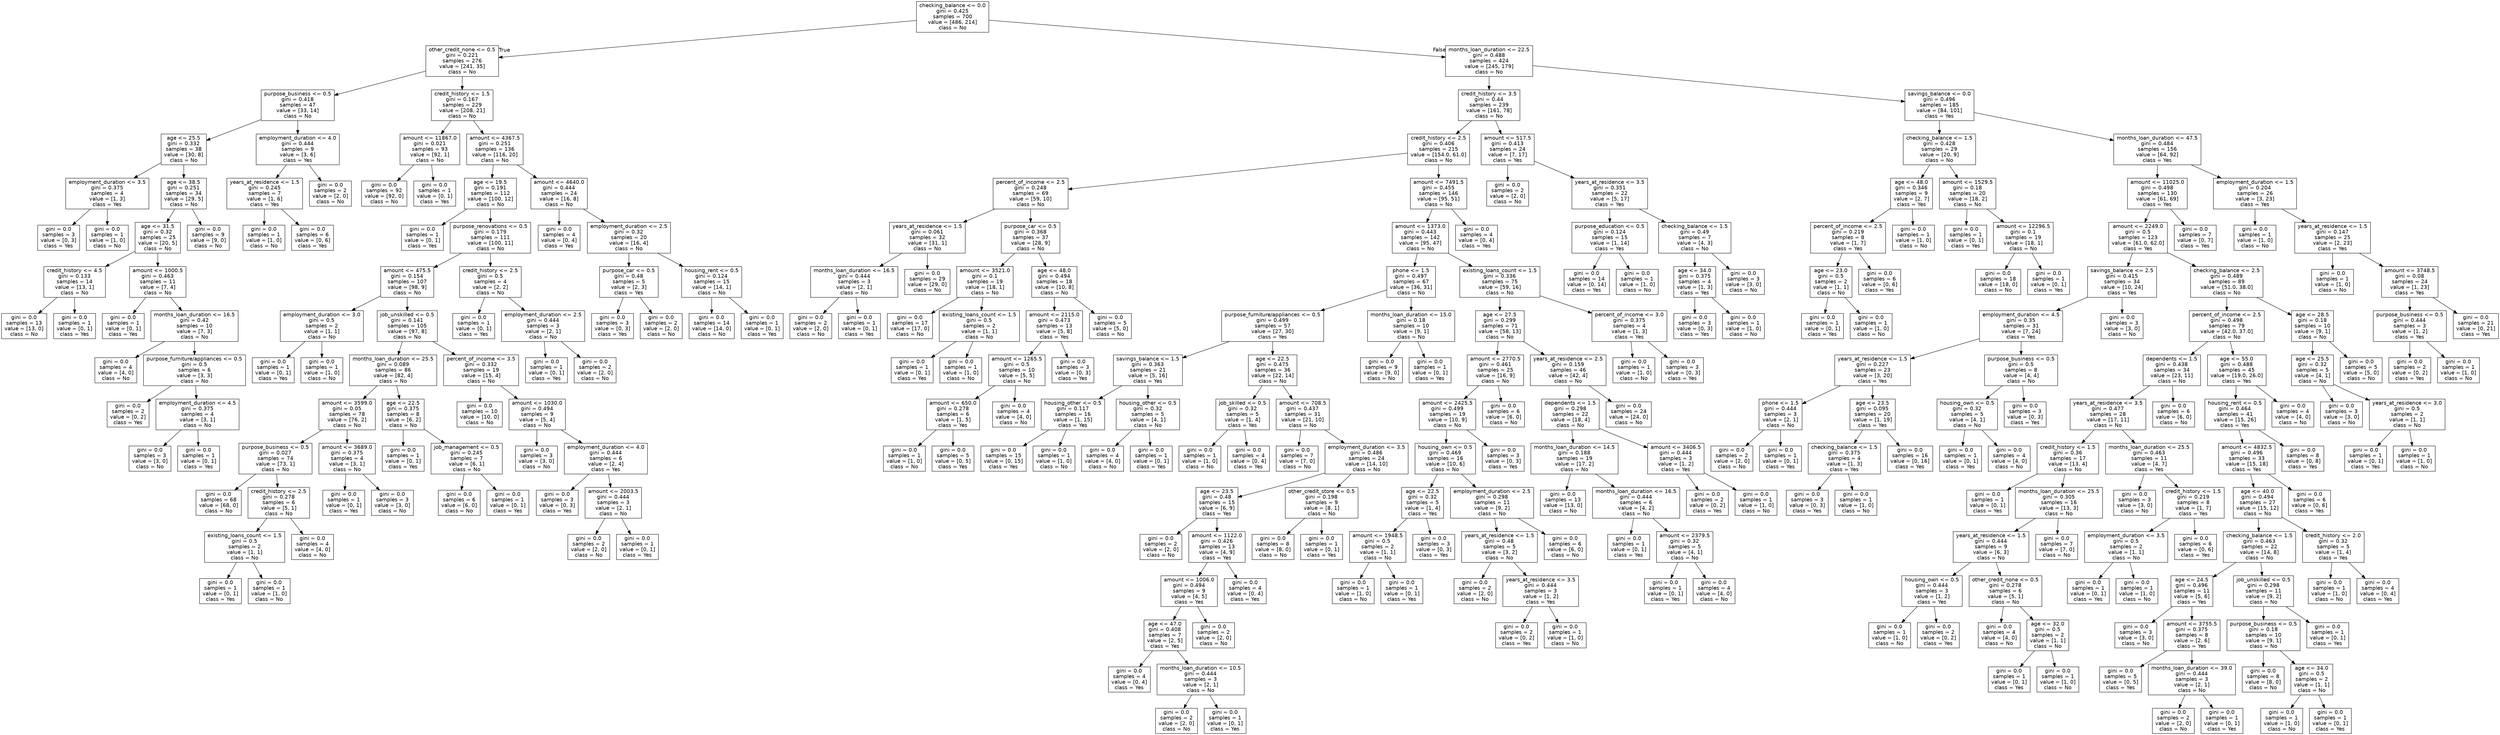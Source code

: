 digraph Tree {
node [shape=box, fontname="helvetica"] ;
edge [fontname="helvetica"] ;
0 [label="checking_balance <= 0.0\ngini = 0.425\nsamples = 700\nvalue = [486, 214]\nclass = No"] ;
1 [label="other_credit_none <= 0.5\ngini = 0.221\nsamples = 276\nvalue = [241, 35]\nclass = No"] ;
0 -> 1 [labeldistance=2.5, labelangle=45, headlabel="True"] ;
2 [label="purpose_business <= 0.5\ngini = 0.418\nsamples = 47\nvalue = [33, 14]\nclass = No"] ;
1 -> 2 ;
3 [label="age <= 25.5\ngini = 0.332\nsamples = 38\nvalue = [30, 8]\nclass = No"] ;
2 -> 3 ;
4 [label="employment_duration <= 3.5\ngini = 0.375\nsamples = 4\nvalue = [1, 3]\nclass = Yes"] ;
3 -> 4 ;
5 [label="gini = 0.0\nsamples = 3\nvalue = [0, 3]\nclass = Yes"] ;
4 -> 5 ;
6 [label="gini = 0.0\nsamples = 1\nvalue = [1, 0]\nclass = No"] ;
4 -> 6 ;
7 [label="age <= 38.5\ngini = 0.251\nsamples = 34\nvalue = [29, 5]\nclass = No"] ;
3 -> 7 ;
8 [label="age <= 31.5\ngini = 0.32\nsamples = 25\nvalue = [20, 5]\nclass = No"] ;
7 -> 8 ;
9 [label="credit_history <= 4.5\ngini = 0.133\nsamples = 14\nvalue = [13, 1]\nclass = No"] ;
8 -> 9 ;
10 [label="gini = 0.0\nsamples = 13\nvalue = [13, 0]\nclass = No"] ;
9 -> 10 ;
11 [label="gini = 0.0\nsamples = 1\nvalue = [0, 1]\nclass = Yes"] ;
9 -> 11 ;
12 [label="amount <= 1000.5\ngini = 0.463\nsamples = 11\nvalue = [7, 4]\nclass = No"] ;
8 -> 12 ;
13 [label="gini = 0.0\nsamples = 1\nvalue = [0, 1]\nclass = Yes"] ;
12 -> 13 ;
14 [label="months_loan_duration <= 16.5\ngini = 0.42\nsamples = 10\nvalue = [7, 3]\nclass = No"] ;
12 -> 14 ;
15 [label="gini = 0.0\nsamples = 4\nvalue = [4, 0]\nclass = No"] ;
14 -> 15 ;
16 [label="purpose_furniture/appliances <= 0.5\ngini = 0.5\nsamples = 6\nvalue = [3, 3]\nclass = No"] ;
14 -> 16 ;
17 [label="gini = 0.0\nsamples = 2\nvalue = [0, 2]\nclass = Yes"] ;
16 -> 17 ;
18 [label="employment_duration <= 4.5\ngini = 0.375\nsamples = 4\nvalue = [3, 1]\nclass = No"] ;
16 -> 18 ;
19 [label="gini = 0.0\nsamples = 3\nvalue = [3, 0]\nclass = No"] ;
18 -> 19 ;
20 [label="gini = 0.0\nsamples = 1\nvalue = [0, 1]\nclass = Yes"] ;
18 -> 20 ;
21 [label="gini = 0.0\nsamples = 9\nvalue = [9, 0]\nclass = No"] ;
7 -> 21 ;
22 [label="employment_duration <= 4.0\ngini = 0.444\nsamples = 9\nvalue = [3, 6]\nclass = Yes"] ;
2 -> 22 ;
23 [label="years_at_residence <= 1.5\ngini = 0.245\nsamples = 7\nvalue = [1, 6]\nclass = Yes"] ;
22 -> 23 ;
24 [label="gini = 0.0\nsamples = 1\nvalue = [1, 0]\nclass = No"] ;
23 -> 24 ;
25 [label="gini = 0.0\nsamples = 6\nvalue = [0, 6]\nclass = Yes"] ;
23 -> 25 ;
26 [label="gini = 0.0\nsamples = 2\nvalue = [2, 0]\nclass = No"] ;
22 -> 26 ;
27 [label="credit_history <= 1.5\ngini = 0.167\nsamples = 229\nvalue = [208, 21]\nclass = No"] ;
1 -> 27 ;
28 [label="amount <= 11867.0\ngini = 0.021\nsamples = 93\nvalue = [92, 1]\nclass = No"] ;
27 -> 28 ;
29 [label="gini = 0.0\nsamples = 92\nvalue = [92, 0]\nclass = No"] ;
28 -> 29 ;
30 [label="gini = 0.0\nsamples = 1\nvalue = [0, 1]\nclass = Yes"] ;
28 -> 30 ;
31 [label="amount <= 4367.5\ngini = 0.251\nsamples = 136\nvalue = [116, 20]\nclass = No"] ;
27 -> 31 ;
32 [label="age <= 19.5\ngini = 0.191\nsamples = 112\nvalue = [100, 12]\nclass = No"] ;
31 -> 32 ;
33 [label="gini = 0.0\nsamples = 1\nvalue = [0, 1]\nclass = Yes"] ;
32 -> 33 ;
34 [label="purpose_renovations <= 0.5\ngini = 0.179\nsamples = 111\nvalue = [100, 11]\nclass = No"] ;
32 -> 34 ;
35 [label="amount <= 475.5\ngini = 0.154\nsamples = 107\nvalue = [98, 9]\nclass = No"] ;
34 -> 35 ;
36 [label="employment_duration <= 3.0\ngini = 0.5\nsamples = 2\nvalue = [1, 1]\nclass = No"] ;
35 -> 36 ;
37 [label="gini = 0.0\nsamples = 1\nvalue = [0, 1]\nclass = Yes"] ;
36 -> 37 ;
38 [label="gini = 0.0\nsamples = 1\nvalue = [1, 0]\nclass = No"] ;
36 -> 38 ;
39 [label="job_unskilled <= 0.5\ngini = 0.141\nsamples = 105\nvalue = [97, 8]\nclass = No"] ;
35 -> 39 ;
40 [label="months_loan_duration <= 25.5\ngini = 0.089\nsamples = 86\nvalue = [82, 4]\nclass = No"] ;
39 -> 40 ;
41 [label="amount <= 3599.0\ngini = 0.05\nsamples = 78\nvalue = [76, 2]\nclass = No"] ;
40 -> 41 ;
42 [label="purpose_business <= 0.5\ngini = 0.027\nsamples = 74\nvalue = [73, 1]\nclass = No"] ;
41 -> 42 ;
43 [label="gini = 0.0\nsamples = 68\nvalue = [68, 0]\nclass = No"] ;
42 -> 43 ;
44 [label="credit_history <= 2.5\ngini = 0.278\nsamples = 6\nvalue = [5, 1]\nclass = No"] ;
42 -> 44 ;
45 [label="existing_loans_count <= 1.5\ngini = 0.5\nsamples = 2\nvalue = [1, 1]\nclass = No"] ;
44 -> 45 ;
46 [label="gini = 0.0\nsamples = 1\nvalue = [0, 1]\nclass = Yes"] ;
45 -> 46 ;
47 [label="gini = 0.0\nsamples = 1\nvalue = [1, 0]\nclass = No"] ;
45 -> 47 ;
48 [label="gini = 0.0\nsamples = 4\nvalue = [4, 0]\nclass = No"] ;
44 -> 48 ;
49 [label="amount <= 3689.0\ngini = 0.375\nsamples = 4\nvalue = [3, 1]\nclass = No"] ;
41 -> 49 ;
50 [label="gini = 0.0\nsamples = 1\nvalue = [0, 1]\nclass = Yes"] ;
49 -> 50 ;
51 [label="gini = 0.0\nsamples = 3\nvalue = [3, 0]\nclass = No"] ;
49 -> 51 ;
52 [label="age <= 22.5\ngini = 0.375\nsamples = 8\nvalue = [6, 2]\nclass = No"] ;
40 -> 52 ;
53 [label="gini = 0.0\nsamples = 1\nvalue = [0, 1]\nclass = Yes"] ;
52 -> 53 ;
54 [label="job_management <= 0.5\ngini = 0.245\nsamples = 7\nvalue = [6, 1]\nclass = No"] ;
52 -> 54 ;
55 [label="gini = 0.0\nsamples = 6\nvalue = [6, 0]\nclass = No"] ;
54 -> 55 ;
56 [label="gini = 0.0\nsamples = 1\nvalue = [0, 1]\nclass = Yes"] ;
54 -> 56 ;
57 [label="percent_of_income <= 3.5\ngini = 0.332\nsamples = 19\nvalue = [15, 4]\nclass = No"] ;
39 -> 57 ;
58 [label="gini = 0.0\nsamples = 10\nvalue = [10, 0]\nclass = No"] ;
57 -> 58 ;
59 [label="amount <= 1030.0\ngini = 0.494\nsamples = 9\nvalue = [5, 4]\nclass = No"] ;
57 -> 59 ;
60 [label="gini = 0.0\nsamples = 3\nvalue = [3, 0]\nclass = No"] ;
59 -> 60 ;
61 [label="employment_duration <= 4.0\ngini = 0.444\nsamples = 6\nvalue = [2, 4]\nclass = Yes"] ;
59 -> 61 ;
62 [label="gini = 0.0\nsamples = 3\nvalue = [0, 3]\nclass = Yes"] ;
61 -> 62 ;
63 [label="amount <= 2003.5\ngini = 0.444\nsamples = 3\nvalue = [2, 1]\nclass = No"] ;
61 -> 63 ;
64 [label="gini = 0.0\nsamples = 2\nvalue = [2, 0]\nclass = No"] ;
63 -> 64 ;
65 [label="gini = 0.0\nsamples = 1\nvalue = [0, 1]\nclass = Yes"] ;
63 -> 65 ;
66 [label="credit_history <= 2.5\ngini = 0.5\nsamples = 4\nvalue = [2, 2]\nclass = No"] ;
34 -> 66 ;
67 [label="gini = 0.0\nsamples = 1\nvalue = [0, 1]\nclass = Yes"] ;
66 -> 67 ;
68 [label="employment_duration <= 2.5\ngini = 0.444\nsamples = 3\nvalue = [2, 1]\nclass = No"] ;
66 -> 68 ;
69 [label="gini = 0.0\nsamples = 1\nvalue = [0, 1]\nclass = Yes"] ;
68 -> 69 ;
70 [label="gini = 0.0\nsamples = 2\nvalue = [2, 0]\nclass = No"] ;
68 -> 70 ;
71 [label="amount <= 4640.0\ngini = 0.444\nsamples = 24\nvalue = [16, 8]\nclass = No"] ;
31 -> 71 ;
72 [label="gini = 0.0\nsamples = 4\nvalue = [0, 4]\nclass = Yes"] ;
71 -> 72 ;
73 [label="employment_duration <= 2.5\ngini = 0.32\nsamples = 20\nvalue = [16, 4]\nclass = No"] ;
71 -> 73 ;
74 [label="purpose_car <= 0.5\ngini = 0.48\nsamples = 5\nvalue = [2, 3]\nclass = Yes"] ;
73 -> 74 ;
75 [label="gini = 0.0\nsamples = 3\nvalue = [0, 3]\nclass = Yes"] ;
74 -> 75 ;
76 [label="gini = 0.0\nsamples = 2\nvalue = [2, 0]\nclass = No"] ;
74 -> 76 ;
77 [label="housing_rent <= 0.5\ngini = 0.124\nsamples = 15\nvalue = [14, 1]\nclass = No"] ;
73 -> 77 ;
78 [label="gini = 0.0\nsamples = 14\nvalue = [14, 0]\nclass = No"] ;
77 -> 78 ;
79 [label="gini = 0.0\nsamples = 1\nvalue = [0, 1]\nclass = Yes"] ;
77 -> 79 ;
80 [label="months_loan_duration <= 22.5\ngini = 0.488\nsamples = 424\nvalue = [245, 179]\nclass = No"] ;
0 -> 80 [labeldistance=2.5, labelangle=-45, headlabel="False"] ;
81 [label="credit_history <= 3.5\ngini = 0.44\nsamples = 239\nvalue = [161, 78]\nclass = No"] ;
80 -> 81 ;
82 [label="credit_history <= 2.5\ngini = 0.406\nsamples = 215\nvalue = [154.0, 61.0]\nclass = No"] ;
81 -> 82 ;
83 [label="percent_of_income <= 2.5\ngini = 0.248\nsamples = 69\nvalue = [59, 10]\nclass = No"] ;
82 -> 83 ;
84 [label="years_at_residence <= 1.5\ngini = 0.061\nsamples = 32\nvalue = [31, 1]\nclass = No"] ;
83 -> 84 ;
85 [label="months_loan_duration <= 16.5\ngini = 0.444\nsamples = 3\nvalue = [2, 1]\nclass = No"] ;
84 -> 85 ;
86 [label="gini = 0.0\nsamples = 2\nvalue = [2, 0]\nclass = No"] ;
85 -> 86 ;
87 [label="gini = 0.0\nsamples = 1\nvalue = [0, 1]\nclass = Yes"] ;
85 -> 87 ;
88 [label="gini = 0.0\nsamples = 29\nvalue = [29, 0]\nclass = No"] ;
84 -> 88 ;
89 [label="purpose_car <= 0.5\ngini = 0.368\nsamples = 37\nvalue = [28, 9]\nclass = No"] ;
83 -> 89 ;
90 [label="amount <= 3521.0\ngini = 0.1\nsamples = 19\nvalue = [18, 1]\nclass = No"] ;
89 -> 90 ;
91 [label="gini = 0.0\nsamples = 17\nvalue = [17, 0]\nclass = No"] ;
90 -> 91 ;
92 [label="existing_loans_count <= 1.5\ngini = 0.5\nsamples = 2\nvalue = [1, 1]\nclass = No"] ;
90 -> 92 ;
93 [label="gini = 0.0\nsamples = 1\nvalue = [0, 1]\nclass = Yes"] ;
92 -> 93 ;
94 [label="gini = 0.0\nsamples = 1\nvalue = [1, 0]\nclass = No"] ;
92 -> 94 ;
95 [label="age <= 48.0\ngini = 0.494\nsamples = 18\nvalue = [10, 8]\nclass = No"] ;
89 -> 95 ;
96 [label="amount <= 2115.0\ngini = 0.473\nsamples = 13\nvalue = [5, 8]\nclass = Yes"] ;
95 -> 96 ;
97 [label="amount <= 1265.5\ngini = 0.5\nsamples = 10\nvalue = [5, 5]\nclass = No"] ;
96 -> 97 ;
98 [label="amount <= 650.0\ngini = 0.278\nsamples = 6\nvalue = [1, 5]\nclass = Yes"] ;
97 -> 98 ;
99 [label="gini = 0.0\nsamples = 1\nvalue = [1, 0]\nclass = No"] ;
98 -> 99 ;
100 [label="gini = 0.0\nsamples = 5\nvalue = [0, 5]\nclass = Yes"] ;
98 -> 100 ;
101 [label="gini = 0.0\nsamples = 4\nvalue = [4, 0]\nclass = No"] ;
97 -> 101 ;
102 [label="gini = 0.0\nsamples = 3\nvalue = [0, 3]\nclass = Yes"] ;
96 -> 102 ;
103 [label="gini = 0.0\nsamples = 5\nvalue = [5, 0]\nclass = No"] ;
95 -> 103 ;
104 [label="amount <= 7491.5\ngini = 0.455\nsamples = 146\nvalue = [95, 51]\nclass = No"] ;
82 -> 104 ;
105 [label="amount <= 1373.0\ngini = 0.443\nsamples = 142\nvalue = [95, 47]\nclass = No"] ;
104 -> 105 ;
106 [label="phone <= 1.5\ngini = 0.497\nsamples = 67\nvalue = [36, 31]\nclass = No"] ;
105 -> 106 ;
107 [label="purpose_furniture/appliances <= 0.5\ngini = 0.499\nsamples = 57\nvalue = [27, 30]\nclass = Yes"] ;
106 -> 107 ;
108 [label="savings_balance <= 1.5\ngini = 0.363\nsamples = 21\nvalue = [5, 16]\nclass = Yes"] ;
107 -> 108 ;
109 [label="housing_other <= 0.5\ngini = 0.117\nsamples = 16\nvalue = [1, 15]\nclass = Yes"] ;
108 -> 109 ;
110 [label="gini = 0.0\nsamples = 15\nvalue = [0, 15]\nclass = Yes"] ;
109 -> 110 ;
111 [label="gini = 0.0\nsamples = 1\nvalue = [1, 0]\nclass = No"] ;
109 -> 111 ;
112 [label="housing_other <= 0.5\ngini = 0.32\nsamples = 5\nvalue = [4, 1]\nclass = No"] ;
108 -> 112 ;
113 [label="gini = 0.0\nsamples = 4\nvalue = [4, 0]\nclass = No"] ;
112 -> 113 ;
114 [label="gini = 0.0\nsamples = 1\nvalue = [0, 1]\nclass = Yes"] ;
112 -> 114 ;
115 [label="age <= 22.5\ngini = 0.475\nsamples = 36\nvalue = [22, 14]\nclass = No"] ;
107 -> 115 ;
116 [label="job_skilled <= 0.5\ngini = 0.32\nsamples = 5\nvalue = [1, 4]\nclass = Yes"] ;
115 -> 116 ;
117 [label="gini = 0.0\nsamples = 1\nvalue = [1, 0]\nclass = No"] ;
116 -> 117 ;
118 [label="gini = 0.0\nsamples = 4\nvalue = [0, 4]\nclass = Yes"] ;
116 -> 118 ;
119 [label="amount <= 708.5\ngini = 0.437\nsamples = 31\nvalue = [21, 10]\nclass = No"] ;
115 -> 119 ;
120 [label="gini = 0.0\nsamples = 7\nvalue = [7, 0]\nclass = No"] ;
119 -> 120 ;
121 [label="employment_duration <= 3.5\ngini = 0.486\nsamples = 24\nvalue = [14, 10]\nclass = No"] ;
119 -> 121 ;
122 [label="age <= 23.5\ngini = 0.48\nsamples = 15\nvalue = [6, 9]\nclass = Yes"] ;
121 -> 122 ;
123 [label="gini = 0.0\nsamples = 2\nvalue = [2, 0]\nclass = No"] ;
122 -> 123 ;
124 [label="amount <= 1122.0\ngini = 0.426\nsamples = 13\nvalue = [4, 9]\nclass = Yes"] ;
122 -> 124 ;
125 [label="amount <= 1006.0\ngini = 0.494\nsamples = 9\nvalue = [4, 5]\nclass = Yes"] ;
124 -> 125 ;
126 [label="age <= 47.0\ngini = 0.408\nsamples = 7\nvalue = [2, 5]\nclass = Yes"] ;
125 -> 126 ;
127 [label="gini = 0.0\nsamples = 4\nvalue = [0, 4]\nclass = Yes"] ;
126 -> 127 ;
128 [label="months_loan_duration <= 10.5\ngini = 0.444\nsamples = 3\nvalue = [2, 1]\nclass = No"] ;
126 -> 128 ;
129 [label="gini = 0.0\nsamples = 2\nvalue = [2, 0]\nclass = No"] ;
128 -> 129 ;
130 [label="gini = 0.0\nsamples = 1\nvalue = [0, 1]\nclass = Yes"] ;
128 -> 130 ;
131 [label="gini = 0.0\nsamples = 2\nvalue = [2, 0]\nclass = No"] ;
125 -> 131 ;
132 [label="gini = 0.0\nsamples = 4\nvalue = [0, 4]\nclass = Yes"] ;
124 -> 132 ;
133 [label="other_credit_store <= 0.5\ngini = 0.198\nsamples = 9\nvalue = [8, 1]\nclass = No"] ;
121 -> 133 ;
134 [label="gini = 0.0\nsamples = 8\nvalue = [8, 0]\nclass = No"] ;
133 -> 134 ;
135 [label="gini = 0.0\nsamples = 1\nvalue = [0, 1]\nclass = Yes"] ;
133 -> 135 ;
136 [label="months_loan_duration <= 15.0\ngini = 0.18\nsamples = 10\nvalue = [9, 1]\nclass = No"] ;
106 -> 136 ;
137 [label="gini = 0.0\nsamples = 9\nvalue = [9, 0]\nclass = No"] ;
136 -> 137 ;
138 [label="gini = 0.0\nsamples = 1\nvalue = [0, 1]\nclass = Yes"] ;
136 -> 138 ;
139 [label="existing_loans_count <= 1.5\ngini = 0.336\nsamples = 75\nvalue = [59, 16]\nclass = No"] ;
105 -> 139 ;
140 [label="age <= 27.5\ngini = 0.299\nsamples = 71\nvalue = [58, 13]\nclass = No"] ;
139 -> 140 ;
141 [label="amount <= 2770.5\ngini = 0.461\nsamples = 25\nvalue = [16, 9]\nclass = No"] ;
140 -> 141 ;
142 [label="amount <= 2425.5\ngini = 0.499\nsamples = 19\nvalue = [10, 9]\nclass = No"] ;
141 -> 142 ;
143 [label="housing_own <= 0.5\ngini = 0.469\nsamples = 16\nvalue = [10, 6]\nclass = No"] ;
142 -> 143 ;
144 [label="age <= 22.5\ngini = 0.32\nsamples = 5\nvalue = [1, 4]\nclass = Yes"] ;
143 -> 144 ;
145 [label="amount <= 1948.5\ngini = 0.5\nsamples = 2\nvalue = [1, 1]\nclass = No"] ;
144 -> 145 ;
146 [label="gini = 0.0\nsamples = 1\nvalue = [1, 0]\nclass = No"] ;
145 -> 146 ;
147 [label="gini = 0.0\nsamples = 1\nvalue = [0, 1]\nclass = Yes"] ;
145 -> 147 ;
148 [label="gini = 0.0\nsamples = 3\nvalue = [0, 3]\nclass = Yes"] ;
144 -> 148 ;
149 [label="employment_duration <= 2.5\ngini = 0.298\nsamples = 11\nvalue = [9, 2]\nclass = No"] ;
143 -> 149 ;
150 [label="years_at_residence <= 1.5\ngini = 0.48\nsamples = 5\nvalue = [3, 2]\nclass = No"] ;
149 -> 150 ;
151 [label="gini = 0.0\nsamples = 2\nvalue = [2, 0]\nclass = No"] ;
150 -> 151 ;
152 [label="years_at_residence <= 3.5\ngini = 0.444\nsamples = 3\nvalue = [1, 2]\nclass = Yes"] ;
150 -> 152 ;
153 [label="gini = 0.0\nsamples = 2\nvalue = [0, 2]\nclass = Yes"] ;
152 -> 153 ;
154 [label="gini = 0.0\nsamples = 1\nvalue = [1, 0]\nclass = No"] ;
152 -> 154 ;
155 [label="gini = 0.0\nsamples = 6\nvalue = [6, 0]\nclass = No"] ;
149 -> 155 ;
156 [label="gini = 0.0\nsamples = 3\nvalue = [0, 3]\nclass = Yes"] ;
142 -> 156 ;
157 [label="gini = 0.0\nsamples = 6\nvalue = [6, 0]\nclass = No"] ;
141 -> 157 ;
158 [label="years_at_residence <= 2.5\ngini = 0.159\nsamples = 46\nvalue = [42, 4]\nclass = No"] ;
140 -> 158 ;
159 [label="dependents <= 1.5\ngini = 0.298\nsamples = 22\nvalue = [18, 4]\nclass = No"] ;
158 -> 159 ;
160 [label="months_loan_duration <= 14.5\ngini = 0.188\nsamples = 19\nvalue = [17, 2]\nclass = No"] ;
159 -> 160 ;
161 [label="gini = 0.0\nsamples = 13\nvalue = [13, 0]\nclass = No"] ;
160 -> 161 ;
162 [label="months_loan_duration <= 16.5\ngini = 0.444\nsamples = 6\nvalue = [4, 2]\nclass = No"] ;
160 -> 162 ;
163 [label="gini = 0.0\nsamples = 1\nvalue = [0, 1]\nclass = Yes"] ;
162 -> 163 ;
164 [label="amount <= 2379.5\ngini = 0.32\nsamples = 5\nvalue = [4, 1]\nclass = No"] ;
162 -> 164 ;
165 [label="gini = 0.0\nsamples = 1\nvalue = [0, 1]\nclass = Yes"] ;
164 -> 165 ;
166 [label="gini = 0.0\nsamples = 4\nvalue = [4, 0]\nclass = No"] ;
164 -> 166 ;
167 [label="amount <= 3406.5\ngini = 0.444\nsamples = 3\nvalue = [1, 2]\nclass = Yes"] ;
159 -> 167 ;
168 [label="gini = 0.0\nsamples = 2\nvalue = [0, 2]\nclass = Yes"] ;
167 -> 168 ;
169 [label="gini = 0.0\nsamples = 1\nvalue = [1, 0]\nclass = No"] ;
167 -> 169 ;
170 [label="gini = 0.0\nsamples = 24\nvalue = [24, 0]\nclass = No"] ;
158 -> 170 ;
171 [label="percent_of_income <= 3.0\ngini = 0.375\nsamples = 4\nvalue = [1, 3]\nclass = Yes"] ;
139 -> 171 ;
172 [label="gini = 0.0\nsamples = 1\nvalue = [1, 0]\nclass = No"] ;
171 -> 172 ;
173 [label="gini = 0.0\nsamples = 3\nvalue = [0, 3]\nclass = Yes"] ;
171 -> 173 ;
174 [label="gini = 0.0\nsamples = 4\nvalue = [0, 4]\nclass = Yes"] ;
104 -> 174 ;
175 [label="amount <= 517.5\ngini = 0.413\nsamples = 24\nvalue = [7, 17]\nclass = Yes"] ;
81 -> 175 ;
176 [label="gini = 0.0\nsamples = 2\nvalue = [2, 0]\nclass = No"] ;
175 -> 176 ;
177 [label="years_at_residence <= 3.5\ngini = 0.351\nsamples = 22\nvalue = [5, 17]\nclass = Yes"] ;
175 -> 177 ;
178 [label="purpose_education <= 0.5\ngini = 0.124\nsamples = 15\nvalue = [1, 14]\nclass = Yes"] ;
177 -> 178 ;
179 [label="gini = 0.0\nsamples = 14\nvalue = [0, 14]\nclass = Yes"] ;
178 -> 179 ;
180 [label="gini = 0.0\nsamples = 1\nvalue = [1, 0]\nclass = No"] ;
178 -> 180 ;
181 [label="checking_balance <= 1.5\ngini = 0.49\nsamples = 7\nvalue = [4, 3]\nclass = No"] ;
177 -> 181 ;
182 [label="age <= 34.0\ngini = 0.375\nsamples = 4\nvalue = [1, 3]\nclass = Yes"] ;
181 -> 182 ;
183 [label="gini = 0.0\nsamples = 3\nvalue = [0, 3]\nclass = Yes"] ;
182 -> 183 ;
184 [label="gini = 0.0\nsamples = 1\nvalue = [1, 0]\nclass = No"] ;
182 -> 184 ;
185 [label="gini = 0.0\nsamples = 3\nvalue = [3, 0]\nclass = No"] ;
181 -> 185 ;
186 [label="savings_balance <= 0.0\ngini = 0.496\nsamples = 185\nvalue = [84, 101]\nclass = Yes"] ;
80 -> 186 ;
187 [label="checking_balance <= 1.5\ngini = 0.428\nsamples = 29\nvalue = [20, 9]\nclass = No"] ;
186 -> 187 ;
188 [label="age <= 48.0\ngini = 0.346\nsamples = 9\nvalue = [2, 7]\nclass = Yes"] ;
187 -> 188 ;
189 [label="percent_of_income <= 2.5\ngini = 0.219\nsamples = 8\nvalue = [1, 7]\nclass = Yes"] ;
188 -> 189 ;
190 [label="age <= 23.0\ngini = 0.5\nsamples = 2\nvalue = [1, 1]\nclass = No"] ;
189 -> 190 ;
191 [label="gini = 0.0\nsamples = 1\nvalue = [0, 1]\nclass = Yes"] ;
190 -> 191 ;
192 [label="gini = 0.0\nsamples = 1\nvalue = [1, 0]\nclass = No"] ;
190 -> 192 ;
193 [label="gini = 0.0\nsamples = 6\nvalue = [0, 6]\nclass = Yes"] ;
189 -> 193 ;
194 [label="gini = 0.0\nsamples = 1\nvalue = [1, 0]\nclass = No"] ;
188 -> 194 ;
195 [label="amount <= 1529.5\ngini = 0.18\nsamples = 20\nvalue = [18, 2]\nclass = No"] ;
187 -> 195 ;
196 [label="gini = 0.0\nsamples = 1\nvalue = [0, 1]\nclass = Yes"] ;
195 -> 196 ;
197 [label="amount <= 12296.5\ngini = 0.1\nsamples = 19\nvalue = [18, 1]\nclass = No"] ;
195 -> 197 ;
198 [label="gini = 0.0\nsamples = 18\nvalue = [18, 0]\nclass = No"] ;
197 -> 198 ;
199 [label="gini = 0.0\nsamples = 1\nvalue = [0, 1]\nclass = Yes"] ;
197 -> 199 ;
200 [label="months_loan_duration <= 47.5\ngini = 0.484\nsamples = 156\nvalue = [64, 92]\nclass = Yes"] ;
186 -> 200 ;
201 [label="amount <= 11025.0\ngini = 0.498\nsamples = 130\nvalue = [61, 69]\nclass = Yes"] ;
200 -> 201 ;
202 [label="amount <= 2249.0\ngini = 0.5\nsamples = 123\nvalue = [61.0, 62.0]\nclass = Yes"] ;
201 -> 202 ;
203 [label="savings_balance <= 2.5\ngini = 0.415\nsamples = 34\nvalue = [10, 24]\nclass = Yes"] ;
202 -> 203 ;
204 [label="employment_duration <= 4.5\ngini = 0.35\nsamples = 31\nvalue = [7, 24]\nclass = Yes"] ;
203 -> 204 ;
205 [label="years_at_residence <= 1.5\ngini = 0.227\nsamples = 23\nvalue = [3, 20]\nclass = Yes"] ;
204 -> 205 ;
206 [label="phone <= 1.5\ngini = 0.444\nsamples = 3\nvalue = [2, 1]\nclass = No"] ;
205 -> 206 ;
207 [label="gini = 0.0\nsamples = 2\nvalue = [2, 0]\nclass = No"] ;
206 -> 207 ;
208 [label="gini = 0.0\nsamples = 1\nvalue = [0, 1]\nclass = Yes"] ;
206 -> 208 ;
209 [label="age <= 23.5\ngini = 0.095\nsamples = 20\nvalue = [1, 19]\nclass = Yes"] ;
205 -> 209 ;
210 [label="checking_balance <= 1.5\ngini = 0.375\nsamples = 4\nvalue = [1, 3]\nclass = Yes"] ;
209 -> 210 ;
211 [label="gini = 0.0\nsamples = 3\nvalue = [0, 3]\nclass = Yes"] ;
210 -> 211 ;
212 [label="gini = 0.0\nsamples = 1\nvalue = [1, 0]\nclass = No"] ;
210 -> 212 ;
213 [label="gini = 0.0\nsamples = 16\nvalue = [0, 16]\nclass = Yes"] ;
209 -> 213 ;
214 [label="purpose_business <= 0.5\ngini = 0.5\nsamples = 8\nvalue = [4, 4]\nclass = No"] ;
204 -> 214 ;
215 [label="housing_own <= 0.5\ngini = 0.32\nsamples = 5\nvalue = [4, 1]\nclass = No"] ;
214 -> 215 ;
216 [label="gini = 0.0\nsamples = 1\nvalue = [0, 1]\nclass = Yes"] ;
215 -> 216 ;
217 [label="gini = 0.0\nsamples = 4\nvalue = [4, 0]\nclass = No"] ;
215 -> 217 ;
218 [label="gini = 0.0\nsamples = 3\nvalue = [0, 3]\nclass = Yes"] ;
214 -> 218 ;
219 [label="gini = 0.0\nsamples = 3\nvalue = [3, 0]\nclass = No"] ;
203 -> 219 ;
220 [label="checking_balance <= 2.5\ngini = 0.489\nsamples = 89\nvalue = [51.0, 38.0]\nclass = No"] ;
202 -> 220 ;
221 [label="percent_of_income <= 2.5\ngini = 0.498\nsamples = 79\nvalue = [42.0, 37.0]\nclass = No"] ;
220 -> 221 ;
222 [label="dependents <= 1.5\ngini = 0.438\nsamples = 34\nvalue = [23, 11]\nclass = No"] ;
221 -> 222 ;
223 [label="years_at_residence <= 3.5\ngini = 0.477\nsamples = 28\nvalue = [17, 11]\nclass = No"] ;
222 -> 223 ;
224 [label="credit_history <= 1.5\ngini = 0.36\nsamples = 17\nvalue = [13, 4]\nclass = No"] ;
223 -> 224 ;
225 [label="gini = 0.0\nsamples = 1\nvalue = [0, 1]\nclass = Yes"] ;
224 -> 225 ;
226 [label="months_loan_duration <= 25.5\ngini = 0.305\nsamples = 16\nvalue = [13, 3]\nclass = No"] ;
224 -> 226 ;
227 [label="years_at_residence <= 1.5\ngini = 0.444\nsamples = 9\nvalue = [6, 3]\nclass = No"] ;
226 -> 227 ;
228 [label="housing_own <= 0.5\ngini = 0.444\nsamples = 3\nvalue = [1, 2]\nclass = Yes"] ;
227 -> 228 ;
229 [label="gini = 0.0\nsamples = 1\nvalue = [1, 0]\nclass = No"] ;
228 -> 229 ;
230 [label="gini = 0.0\nsamples = 2\nvalue = [0, 2]\nclass = Yes"] ;
228 -> 230 ;
231 [label="other_credit_none <= 0.5\ngini = 0.278\nsamples = 6\nvalue = [5, 1]\nclass = No"] ;
227 -> 231 ;
232 [label="gini = 0.0\nsamples = 4\nvalue = [4, 0]\nclass = No"] ;
231 -> 232 ;
233 [label="age <= 32.0\ngini = 0.5\nsamples = 2\nvalue = [1, 1]\nclass = No"] ;
231 -> 233 ;
234 [label="gini = 0.0\nsamples = 1\nvalue = [0, 1]\nclass = Yes"] ;
233 -> 234 ;
235 [label="gini = 0.0\nsamples = 1\nvalue = [1, 0]\nclass = No"] ;
233 -> 235 ;
236 [label="gini = 0.0\nsamples = 7\nvalue = [7, 0]\nclass = No"] ;
226 -> 236 ;
237 [label="months_loan_duration <= 25.5\ngini = 0.463\nsamples = 11\nvalue = [4, 7]\nclass = Yes"] ;
223 -> 237 ;
238 [label="gini = 0.0\nsamples = 3\nvalue = [3, 0]\nclass = No"] ;
237 -> 238 ;
239 [label="credit_history <= 1.5\ngini = 0.219\nsamples = 8\nvalue = [1, 7]\nclass = Yes"] ;
237 -> 239 ;
240 [label="employment_duration <= 3.5\ngini = 0.5\nsamples = 2\nvalue = [1, 1]\nclass = No"] ;
239 -> 240 ;
241 [label="gini = 0.0\nsamples = 1\nvalue = [0, 1]\nclass = Yes"] ;
240 -> 241 ;
242 [label="gini = 0.0\nsamples = 1\nvalue = [1, 0]\nclass = No"] ;
240 -> 242 ;
243 [label="gini = 0.0\nsamples = 6\nvalue = [0, 6]\nclass = Yes"] ;
239 -> 243 ;
244 [label="gini = 0.0\nsamples = 6\nvalue = [6, 0]\nclass = No"] ;
222 -> 244 ;
245 [label="age <= 55.0\ngini = 0.488\nsamples = 45\nvalue = [19.0, 26.0]\nclass = Yes"] ;
221 -> 245 ;
246 [label="housing_rent <= 0.5\ngini = 0.464\nsamples = 41\nvalue = [15, 26]\nclass = Yes"] ;
245 -> 246 ;
247 [label="amount <= 4832.5\ngini = 0.496\nsamples = 33\nvalue = [15, 18]\nclass = Yes"] ;
246 -> 247 ;
248 [label="age <= 40.0\ngini = 0.494\nsamples = 27\nvalue = [15, 12]\nclass = No"] ;
247 -> 248 ;
249 [label="checking_balance <= 1.5\ngini = 0.463\nsamples = 22\nvalue = [14, 8]\nclass = No"] ;
248 -> 249 ;
250 [label="age <= 24.5\ngini = 0.496\nsamples = 11\nvalue = [5, 6]\nclass = Yes"] ;
249 -> 250 ;
251 [label="gini = 0.0\nsamples = 3\nvalue = [3, 0]\nclass = No"] ;
250 -> 251 ;
252 [label="amount <= 3755.5\ngini = 0.375\nsamples = 8\nvalue = [2, 6]\nclass = Yes"] ;
250 -> 252 ;
253 [label="gini = 0.0\nsamples = 5\nvalue = [0, 5]\nclass = Yes"] ;
252 -> 253 ;
254 [label="months_loan_duration <= 39.0\ngini = 0.444\nsamples = 3\nvalue = [2, 1]\nclass = No"] ;
252 -> 254 ;
255 [label="gini = 0.0\nsamples = 2\nvalue = [2, 0]\nclass = No"] ;
254 -> 255 ;
256 [label="gini = 0.0\nsamples = 1\nvalue = [0, 1]\nclass = Yes"] ;
254 -> 256 ;
257 [label="job_unskilled <= 0.5\ngini = 0.298\nsamples = 11\nvalue = [9, 2]\nclass = No"] ;
249 -> 257 ;
258 [label="purpose_business <= 0.5\ngini = 0.18\nsamples = 10\nvalue = [9, 1]\nclass = No"] ;
257 -> 258 ;
259 [label="gini = 0.0\nsamples = 8\nvalue = [8, 0]\nclass = No"] ;
258 -> 259 ;
260 [label="age <= 34.0\ngini = 0.5\nsamples = 2\nvalue = [1, 1]\nclass = No"] ;
258 -> 260 ;
261 [label="gini = 0.0\nsamples = 1\nvalue = [1, 0]\nclass = No"] ;
260 -> 261 ;
262 [label="gini = 0.0\nsamples = 1\nvalue = [0, 1]\nclass = Yes"] ;
260 -> 262 ;
263 [label="gini = 0.0\nsamples = 1\nvalue = [0, 1]\nclass = Yes"] ;
257 -> 263 ;
264 [label="credit_history <= 2.0\ngini = 0.32\nsamples = 5\nvalue = [1, 4]\nclass = Yes"] ;
248 -> 264 ;
265 [label="gini = 0.0\nsamples = 1\nvalue = [1, 0]\nclass = No"] ;
264 -> 265 ;
266 [label="gini = 0.0\nsamples = 4\nvalue = [0, 4]\nclass = Yes"] ;
264 -> 266 ;
267 [label="gini = 0.0\nsamples = 6\nvalue = [0, 6]\nclass = Yes"] ;
247 -> 267 ;
268 [label="gini = 0.0\nsamples = 8\nvalue = [0, 8]\nclass = Yes"] ;
246 -> 268 ;
269 [label="gini = 0.0\nsamples = 4\nvalue = [4, 0]\nclass = No"] ;
245 -> 269 ;
270 [label="age <= 28.5\ngini = 0.18\nsamples = 10\nvalue = [9, 1]\nclass = No"] ;
220 -> 270 ;
271 [label="age <= 25.5\ngini = 0.32\nsamples = 5\nvalue = [4, 1]\nclass = No"] ;
270 -> 271 ;
272 [label="gini = 0.0\nsamples = 3\nvalue = [3, 0]\nclass = No"] ;
271 -> 272 ;
273 [label="years_at_residence <= 3.0\ngini = 0.5\nsamples = 2\nvalue = [1, 1]\nclass = No"] ;
271 -> 273 ;
274 [label="gini = 0.0\nsamples = 1\nvalue = [0, 1]\nclass = Yes"] ;
273 -> 274 ;
275 [label="gini = 0.0\nsamples = 1\nvalue = [1, 0]\nclass = No"] ;
273 -> 275 ;
276 [label="gini = 0.0\nsamples = 5\nvalue = [5, 0]\nclass = No"] ;
270 -> 276 ;
277 [label="gini = 0.0\nsamples = 7\nvalue = [0, 7]\nclass = Yes"] ;
201 -> 277 ;
278 [label="employment_duration <= 1.5\ngini = 0.204\nsamples = 26\nvalue = [3, 23]\nclass = Yes"] ;
200 -> 278 ;
279 [label="gini = 0.0\nsamples = 1\nvalue = [1, 0]\nclass = No"] ;
278 -> 279 ;
280 [label="years_at_residence <= 1.5\ngini = 0.147\nsamples = 25\nvalue = [2, 23]\nclass = Yes"] ;
278 -> 280 ;
281 [label="gini = 0.0\nsamples = 1\nvalue = [1, 0]\nclass = No"] ;
280 -> 281 ;
282 [label="amount <= 3748.5\ngini = 0.08\nsamples = 24\nvalue = [1, 23]\nclass = Yes"] ;
280 -> 282 ;
283 [label="purpose_business <= 0.5\ngini = 0.444\nsamples = 3\nvalue = [1, 2]\nclass = Yes"] ;
282 -> 283 ;
284 [label="gini = 0.0\nsamples = 2\nvalue = [0, 2]\nclass = Yes"] ;
283 -> 284 ;
285 [label="gini = 0.0\nsamples = 1\nvalue = [1, 0]\nclass = No"] ;
283 -> 285 ;
286 [label="gini = 0.0\nsamples = 21\nvalue = [0, 21]\nclass = Yes"] ;
282 -> 286 ;
}